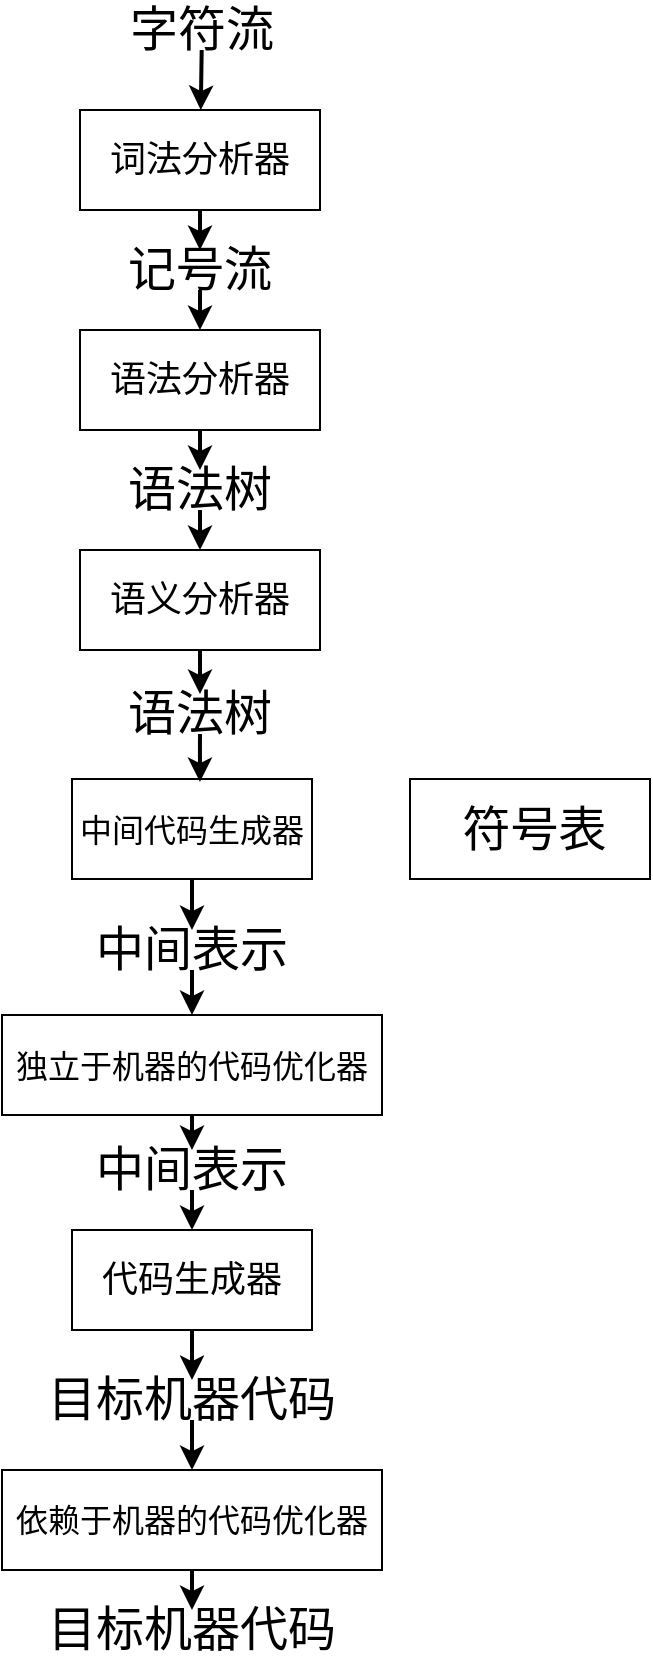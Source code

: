 <mxfile version="12.3.6" type="github" pages="1"><diagram id="x4uydmKE1HDVSenL5_WO" name="第 1 页"><mxGraphModel dx="1807" dy="947" grid="1" gridSize="10" guides="1" tooltips="1" connect="1" arrows="1" fold="1" page="1" pageScale="1" pageWidth="827" pageHeight="1169" math="0" shadow="0"><root><mxCell id="0"/><mxCell id="1" parent="0"/><mxCell id="RxmY14a6adVISB3AqC3p-57" style="edgeStyle=none;rounded=0;orthogonalLoop=1;jettySize=auto;html=1;entryX=0.5;entryY=0;entryDx=0;entryDy=0;endArrow=classic;endFill=1;strokeWidth=2;" edge="1" parent="1" source="RxmY14a6adVISB3AqC3p-47" target="RxmY14a6adVISB3AqC3p-56"><mxGeometry relative="1" as="geometry"/></mxCell><mxCell id="RxmY14a6adVISB3AqC3p-47" value="&lt;font style=&quot;font-size: 18px&quot;&gt;词法分析器&lt;/font&gt;" style="rounded=0;whiteSpace=wrap;html=1;" vertex="1" parent="1"><mxGeometry x="335" y="250" width="120" height="50" as="geometry"/></mxCell><mxCell id="RxmY14a6adVISB3AqC3p-60" style="edgeStyle=none;rounded=0;orthogonalLoop=1;jettySize=auto;html=1;endArrow=classic;endFill=1;strokeWidth=2;" edge="1" parent="1" source="RxmY14a6adVISB3AqC3p-48" target="RxmY14a6adVISB3AqC3p-59"><mxGeometry relative="1" as="geometry"/></mxCell><mxCell id="RxmY14a6adVISB3AqC3p-48" value="&lt;font style=&quot;font-size: 18px&quot;&gt;语法分析器&lt;/font&gt;" style="rounded=0;whiteSpace=wrap;html=1;" vertex="1" parent="1"><mxGeometry x="335" y="360" width="120" height="50" as="geometry"/></mxCell><mxCell id="RxmY14a6adVISB3AqC3p-63" style="edgeStyle=none;rounded=0;orthogonalLoop=1;jettySize=auto;html=1;endArrow=classic;endFill=1;strokeWidth=2;" edge="1" parent="1" source="RxmY14a6adVISB3AqC3p-49" target="RxmY14a6adVISB3AqC3p-62"><mxGeometry relative="1" as="geometry"/></mxCell><mxCell id="RxmY14a6adVISB3AqC3p-49" value="&lt;font style=&quot;font-size: 18px&quot;&gt;语义分析器&lt;/font&gt;" style="rounded=0;whiteSpace=wrap;html=1;" vertex="1" parent="1"><mxGeometry x="335" y="470" width="120" height="50" as="geometry"/></mxCell><mxCell id="RxmY14a6adVISB3AqC3p-66" style="edgeStyle=none;rounded=0;orthogonalLoop=1;jettySize=auto;html=1;endArrow=classic;endFill=1;strokeWidth=2;" edge="1" parent="1" source="RxmY14a6adVISB3AqC3p-50" target="RxmY14a6adVISB3AqC3p-64"><mxGeometry relative="1" as="geometry"/></mxCell><mxCell id="RxmY14a6adVISB3AqC3p-50" value="&lt;font style=&quot;font-size: 16px&quot;&gt;中间代码生成器&lt;/font&gt;" style="rounded=0;whiteSpace=wrap;html=1;" vertex="1" parent="1"><mxGeometry x="331" y="584.5" width="120" height="50" as="geometry"/></mxCell><mxCell id="RxmY14a6adVISB3AqC3p-75" style="edgeStyle=none;rounded=0;orthogonalLoop=1;jettySize=auto;html=1;endArrow=classic;endFill=1;strokeWidth=2;" edge="1" parent="1" source="RxmY14a6adVISB3AqC3p-51" target="RxmY14a6adVISB3AqC3p-69"><mxGeometry relative="1" as="geometry"/></mxCell><mxCell id="RxmY14a6adVISB3AqC3p-51" value="&lt;font style=&quot;font-size: 18px&quot;&gt;代码生成器&lt;/font&gt;" style="rounded=0;whiteSpace=wrap;html=1;" vertex="1" parent="1"><mxGeometry x="331" y="810" width="120" height="50" as="geometry"/></mxCell><mxCell id="RxmY14a6adVISB3AqC3p-79" style="edgeStyle=none;rounded=0;orthogonalLoop=1;jettySize=auto;html=1;endArrow=classic;endFill=1;strokeWidth=2;" edge="1" parent="1" source="RxmY14a6adVISB3AqC3p-52" target="RxmY14a6adVISB3AqC3p-70"><mxGeometry relative="1" as="geometry"/></mxCell><mxCell id="RxmY14a6adVISB3AqC3p-52" value="&lt;font style=&quot;font-size: 16px&quot;&gt;依赖于机器的代码优化器&lt;/font&gt;" style="rounded=0;whiteSpace=wrap;html=1;" vertex="1" parent="1"><mxGeometry x="296" y="930" width="190" height="50" as="geometry"/></mxCell><mxCell id="RxmY14a6adVISB3AqC3p-73" style="edgeStyle=none;rounded=0;orthogonalLoop=1;jettySize=auto;html=1;endArrow=classic;endFill=1;strokeWidth=2;" edge="1" parent="1" source="RxmY14a6adVISB3AqC3p-53" target="RxmY14a6adVISB3AqC3p-68"><mxGeometry relative="1" as="geometry"/></mxCell><mxCell id="RxmY14a6adVISB3AqC3p-53" value="&lt;font style=&quot;font-size: 16px&quot;&gt;独立于机器的代码优化器&lt;/font&gt;" style="rounded=0;whiteSpace=wrap;html=1;" vertex="1" parent="1"><mxGeometry x="296" y="702.5" width="190" height="50" as="geometry"/></mxCell><mxCell id="RxmY14a6adVISB3AqC3p-55" style="edgeStyle=none;rounded=0;orthogonalLoop=1;jettySize=auto;html=1;endArrow=classic;endFill=1;strokeWidth=2;" edge="1" parent="1" source="RxmY14a6adVISB3AqC3p-54" target="RxmY14a6adVISB3AqC3p-47"><mxGeometry relative="1" as="geometry"/></mxCell><mxCell id="RxmY14a6adVISB3AqC3p-54" value="&lt;font style=&quot;font-size: 24px&quot;&gt;字符流&lt;/font&gt;" style="text;html=1;strokeColor=none;fillColor=none;align=center;verticalAlign=middle;whiteSpace=wrap;rounded=0;" vertex="1" parent="1"><mxGeometry x="331" y="200" width="130" height="20" as="geometry"/></mxCell><mxCell id="RxmY14a6adVISB3AqC3p-58" style="edgeStyle=none;rounded=0;orthogonalLoop=1;jettySize=auto;html=1;endArrow=classic;endFill=1;strokeWidth=2;" edge="1" parent="1" source="RxmY14a6adVISB3AqC3p-56" target="RxmY14a6adVISB3AqC3p-48"><mxGeometry relative="1" as="geometry"/></mxCell><mxCell id="RxmY14a6adVISB3AqC3p-56" value="&lt;font style=&quot;font-size: 24px&quot;&gt;记号流&lt;/font&gt;" style="text;html=1;strokeColor=none;fillColor=none;align=center;verticalAlign=middle;whiteSpace=wrap;rounded=0;" vertex="1" parent="1"><mxGeometry x="330" y="320" width="130" height="20" as="geometry"/></mxCell><mxCell id="RxmY14a6adVISB3AqC3p-61" style="edgeStyle=none;rounded=0;orthogonalLoop=1;jettySize=auto;html=1;endArrow=classic;endFill=1;strokeWidth=2;" edge="1" parent="1" source="RxmY14a6adVISB3AqC3p-59" target="RxmY14a6adVISB3AqC3p-49"><mxGeometry relative="1" as="geometry"/></mxCell><mxCell id="RxmY14a6adVISB3AqC3p-59" value="&lt;span style=&quot;font-size: 24px&quot;&gt;语法树&lt;/span&gt;" style="text;html=1;strokeColor=none;fillColor=none;align=center;verticalAlign=middle;whiteSpace=wrap;rounded=0;" vertex="1" parent="1"><mxGeometry x="330" y="430" width="130" height="20" as="geometry"/></mxCell><mxCell id="RxmY14a6adVISB3AqC3p-65" style="edgeStyle=none;rounded=0;orthogonalLoop=1;jettySize=auto;html=1;entryX=0.533;entryY=0.029;entryDx=0;entryDy=0;entryPerimeter=0;endArrow=classic;endFill=1;strokeWidth=2;" edge="1" parent="1" source="RxmY14a6adVISB3AqC3p-62" target="RxmY14a6adVISB3AqC3p-50"><mxGeometry relative="1" as="geometry"/></mxCell><mxCell id="RxmY14a6adVISB3AqC3p-62" value="&lt;span style=&quot;font-size: 24px&quot;&gt;语法树&lt;/span&gt;" style="text;html=1;strokeColor=none;fillColor=none;align=center;verticalAlign=middle;whiteSpace=wrap;rounded=0;" vertex="1" parent="1"><mxGeometry x="330" y="542" width="130" height="20" as="geometry"/></mxCell><mxCell id="RxmY14a6adVISB3AqC3p-72" style="edgeStyle=none;rounded=0;orthogonalLoop=1;jettySize=auto;html=1;entryX=0.5;entryY=0;entryDx=0;entryDy=0;endArrow=classic;endFill=1;strokeWidth=2;" edge="1" parent="1" source="RxmY14a6adVISB3AqC3p-64" target="RxmY14a6adVISB3AqC3p-53"><mxGeometry relative="1" as="geometry"/></mxCell><mxCell id="RxmY14a6adVISB3AqC3p-64" value="&lt;span style=&quot;font-size: 24px&quot;&gt;中间表示&lt;/span&gt;" style="text;html=1;strokeColor=none;fillColor=none;align=center;verticalAlign=middle;whiteSpace=wrap;rounded=0;" vertex="1" parent="1"><mxGeometry x="326" y="660" width="130" height="20" as="geometry"/></mxCell><mxCell id="RxmY14a6adVISB3AqC3p-74" style="edgeStyle=none;rounded=0;orthogonalLoop=1;jettySize=auto;html=1;entryX=0.5;entryY=0;entryDx=0;entryDy=0;endArrow=classic;endFill=1;strokeWidth=2;" edge="1" parent="1" source="RxmY14a6adVISB3AqC3p-68" target="RxmY14a6adVISB3AqC3p-51"><mxGeometry relative="1" as="geometry"/></mxCell><mxCell id="RxmY14a6adVISB3AqC3p-68" value="&lt;span style=&quot;font-size: 24px&quot;&gt;中间表示&lt;/span&gt;" style="text;html=1;strokeColor=none;fillColor=none;align=center;verticalAlign=middle;whiteSpace=wrap;rounded=0;" vertex="1" parent="1"><mxGeometry x="326" y="770" width="130" height="20" as="geometry"/></mxCell><mxCell id="RxmY14a6adVISB3AqC3p-78" style="edgeStyle=none;rounded=0;orthogonalLoop=1;jettySize=auto;html=1;endArrow=classic;endFill=1;strokeWidth=2;" edge="1" parent="1" source="RxmY14a6adVISB3AqC3p-69" target="RxmY14a6adVISB3AqC3p-52"><mxGeometry relative="1" as="geometry"/></mxCell><mxCell id="RxmY14a6adVISB3AqC3p-69" value="&lt;span style=&quot;font-size: 24px&quot;&gt;目标机器代码&lt;/span&gt;" style="text;html=1;strokeColor=none;fillColor=none;align=center;verticalAlign=middle;whiteSpace=wrap;rounded=0;" vertex="1" parent="1"><mxGeometry x="311" y="885" width="160" height="20" as="geometry"/></mxCell><mxCell id="RxmY14a6adVISB3AqC3p-70" value="&lt;span style=&quot;font-size: 24px&quot;&gt;目标机器代码&lt;/span&gt;" style="text;html=1;strokeColor=none;fillColor=none;align=center;verticalAlign=middle;whiteSpace=wrap;rounded=0;" vertex="1" parent="1"><mxGeometry x="311" y="1000" width="160" height="20" as="geometry"/></mxCell><mxCell id="RxmY14a6adVISB3AqC3p-82" value="&lt;span style=&quot;font-size: 16px&quot;&gt;&amp;nbsp;&lt;/span&gt;&lt;font style=&quot;font-size: 24px&quot;&gt;符号表&lt;/font&gt;" style="rounded=0;whiteSpace=wrap;html=1;" vertex="1" parent="1"><mxGeometry x="500" y="584.5" width="120" height="50" as="geometry"/></mxCell></root></mxGraphModel></diagram></mxfile>